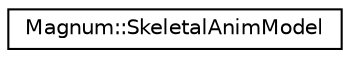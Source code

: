digraph "圖形化之類別階層"
{
  edge [fontname="Helvetica",fontsize="10",labelfontname="Helvetica",labelfontsize="10"];
  node [fontname="Helvetica",fontsize="10",shape=record];
  rankdir="LR";
  Node1 [label="Magnum::SkeletalAnimModel",height=0.2,width=0.4,color="black", fillcolor="white", style="filled",URL="$class_magnum_1_1_skeletal_anim_model.html"];
}
